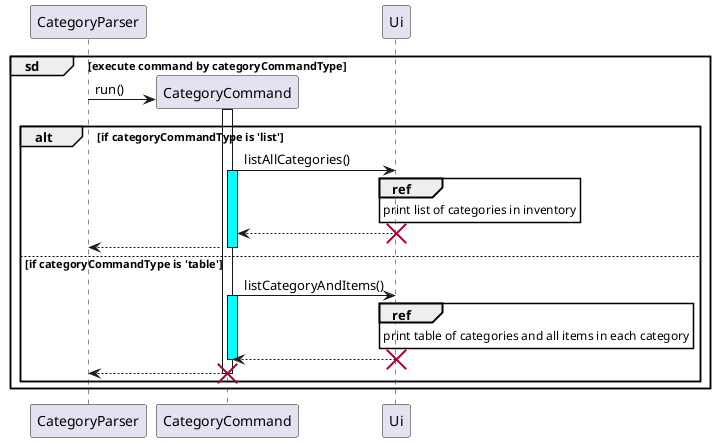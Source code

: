 @startuml
'https://plantuml.com/sequence-diagram

participant CategoryParser


group sd [execute command by categoryCommandType]

'activate CategoryParser
'alt categoryCommandType is 'list' or 'table
'    CategoryParser -> CategoryCommand**: run()
     CategoryParser -> CategoryCommand**: run()
     participant Ui
     activate CategoryCommand
     alt if categoryCommandType is 'list'
        CategoryCommand -> Ui: listAllCategories()
        activate CategoryCommand #cyan
        ref over Ui
            print list of categories in inventory
        end ref
        return
        destroy Ui
        return
     else if categoryCommandType is 'table'
        CategoryCommand -> Ui: listCategoryAndItems()
        activate CategoryCommand #cyan
        ref over Ui
            print table of categories and all items in each category
        end ref
        return
        destroy Ui
        deactivate CategoryCommand #cyan
        CategoryCommand --> CategoryParser
        destroy CategoryCommand
     end

end
@enduml